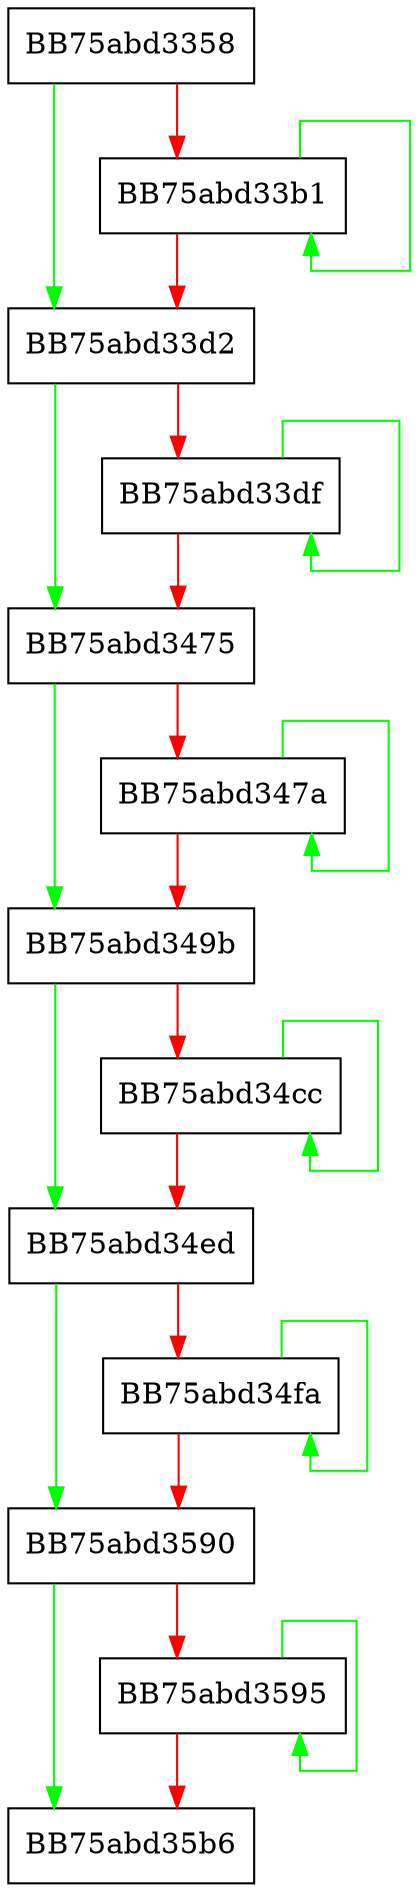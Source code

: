 digraph GetDiskFootprint {
  node [shape="box"];
  graph [splines=ortho];
  BB75abd3358 -> BB75abd33d2 [color="green"];
  BB75abd3358 -> BB75abd33b1 [color="red"];
  BB75abd33b1 -> BB75abd33b1 [color="green"];
  BB75abd33b1 -> BB75abd33d2 [color="red"];
  BB75abd33d2 -> BB75abd3475 [color="green"];
  BB75abd33d2 -> BB75abd33df [color="red"];
  BB75abd33df -> BB75abd33df [color="green"];
  BB75abd33df -> BB75abd3475 [color="red"];
  BB75abd3475 -> BB75abd349b [color="green"];
  BB75abd3475 -> BB75abd347a [color="red"];
  BB75abd347a -> BB75abd347a [color="green"];
  BB75abd347a -> BB75abd349b [color="red"];
  BB75abd349b -> BB75abd34ed [color="green"];
  BB75abd349b -> BB75abd34cc [color="red"];
  BB75abd34cc -> BB75abd34cc [color="green"];
  BB75abd34cc -> BB75abd34ed [color="red"];
  BB75abd34ed -> BB75abd3590 [color="green"];
  BB75abd34ed -> BB75abd34fa [color="red"];
  BB75abd34fa -> BB75abd34fa [color="green"];
  BB75abd34fa -> BB75abd3590 [color="red"];
  BB75abd3590 -> BB75abd35b6 [color="green"];
  BB75abd3590 -> BB75abd3595 [color="red"];
  BB75abd3595 -> BB75abd3595 [color="green"];
  BB75abd3595 -> BB75abd35b6 [color="red"];
}